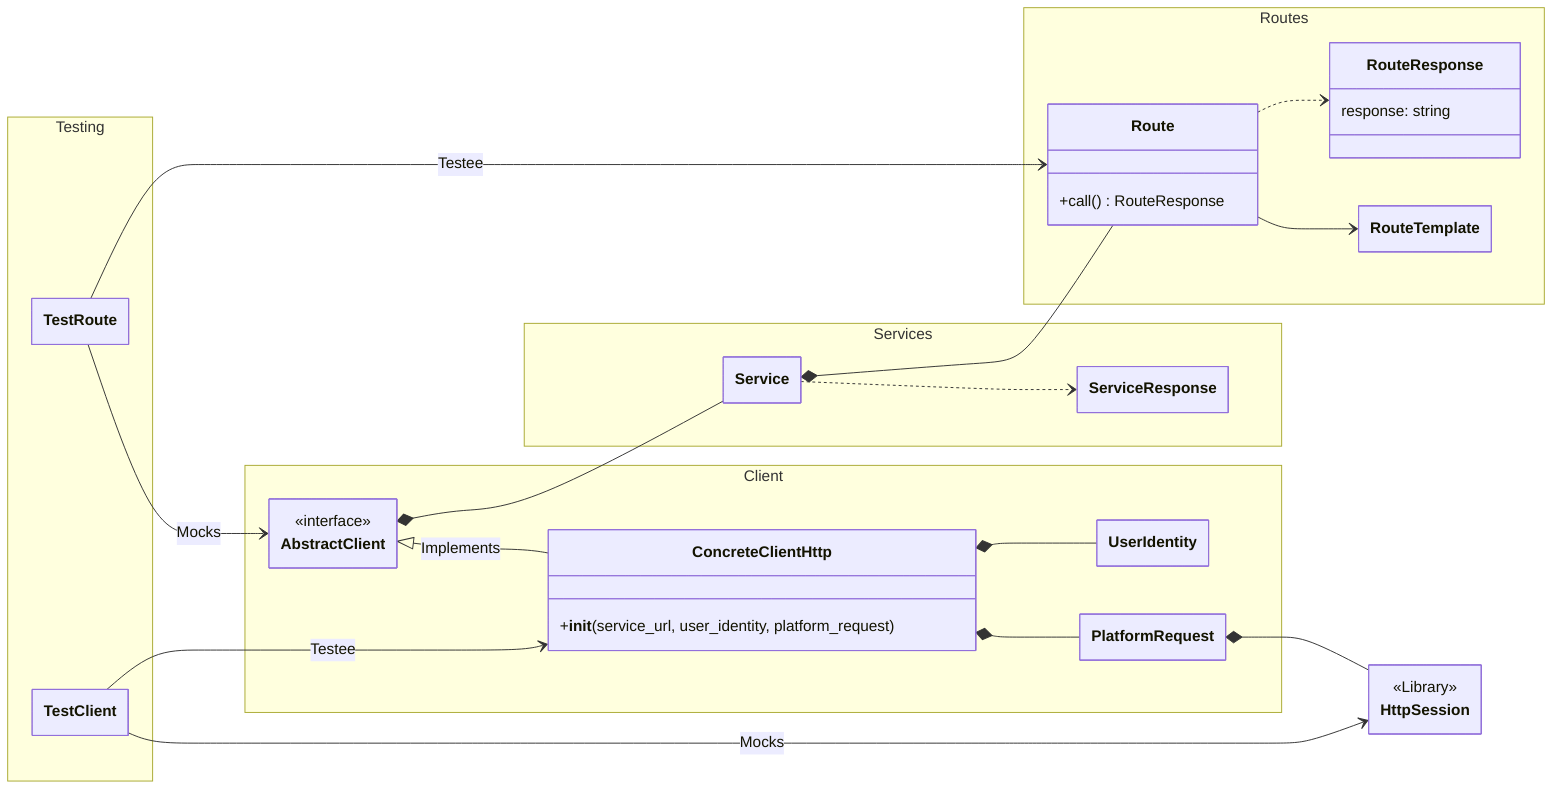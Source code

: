 ---
  config:
    class:
      hideEmptyMembersBox: true
---
classDiagram
    direction LR

    namespace Client {
        class AbstractClient {
            <<interface>>
        }

        class ConcreteClientHttp {
            +__init__(service_url, user_identity, platform_request)
        }

        class UserIdentity {
        }

        class PlatformRequest {

        }
    }

    class HttpSession {
        <<Library>>
    }

    namespace Services {
        class Service {
        }

        class ServiceResponse {

        }
    }

    namespace Routes {
        class Route {
            +call() RouteResponse
        }

        class RouteResponse {
            response: string
        }

        class RouteTemplate {

        }

    }

    namespace Testing {
        class TestClient {

        }

        class TestRoute {

        }

    }

    AbstractClient <|-- ConcreteClientHttp : Implements
    ConcreteClientHttp *-- UserIdentity
    ConcreteClientHttp *-- PlatformRequest

    PlatformRequest *-- HttpSession

    AbstractClient *-- Service
    Service *-- Route

    Service ..> ServiceResponse

    Route --> RouteTemplate
    Route ..> RouteResponse

    TestClient --> HttpSession : Mocks
    TestClient --> ConcreteClientHttp : Testee

    TestRoute --> AbstractClient : Mocks
    TestRoute --> Route : Testee